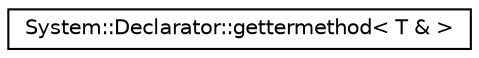 digraph G
{
  edge [fontname="Helvetica",fontsize="10",labelfontname="Helvetica",labelfontsize="10"];
  node [fontname="Helvetica",fontsize="10",shape=record];
  rankdir="LR";
  Node1 [label="System::Declarator::gettermethod\< T & \>",height=0.2,width=0.4,color="black", fillcolor="white", style="filled",URL="$class_system_1_1_declarator_1_1gettermethod_3_01_t_01_6_01_4.html"];
}
